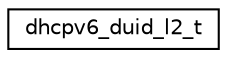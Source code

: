 digraph "Graphical Class Hierarchy"
{
 // LATEX_PDF_SIZE
  edge [fontname="Helvetica",fontsize="10",labelfontname="Helvetica",labelfontsize="10"];
  node [fontname="Helvetica",fontsize="10",shape=record];
  rankdir="LR";
  Node0 [label="dhcpv6_duid_l2_t",height=0.2,width=0.4,color="black", fillcolor="white", style="filled",URL="$structdhcpv6__duid__l2__t.html",tooltip="DUID based on link-layer address plus time."];
}

